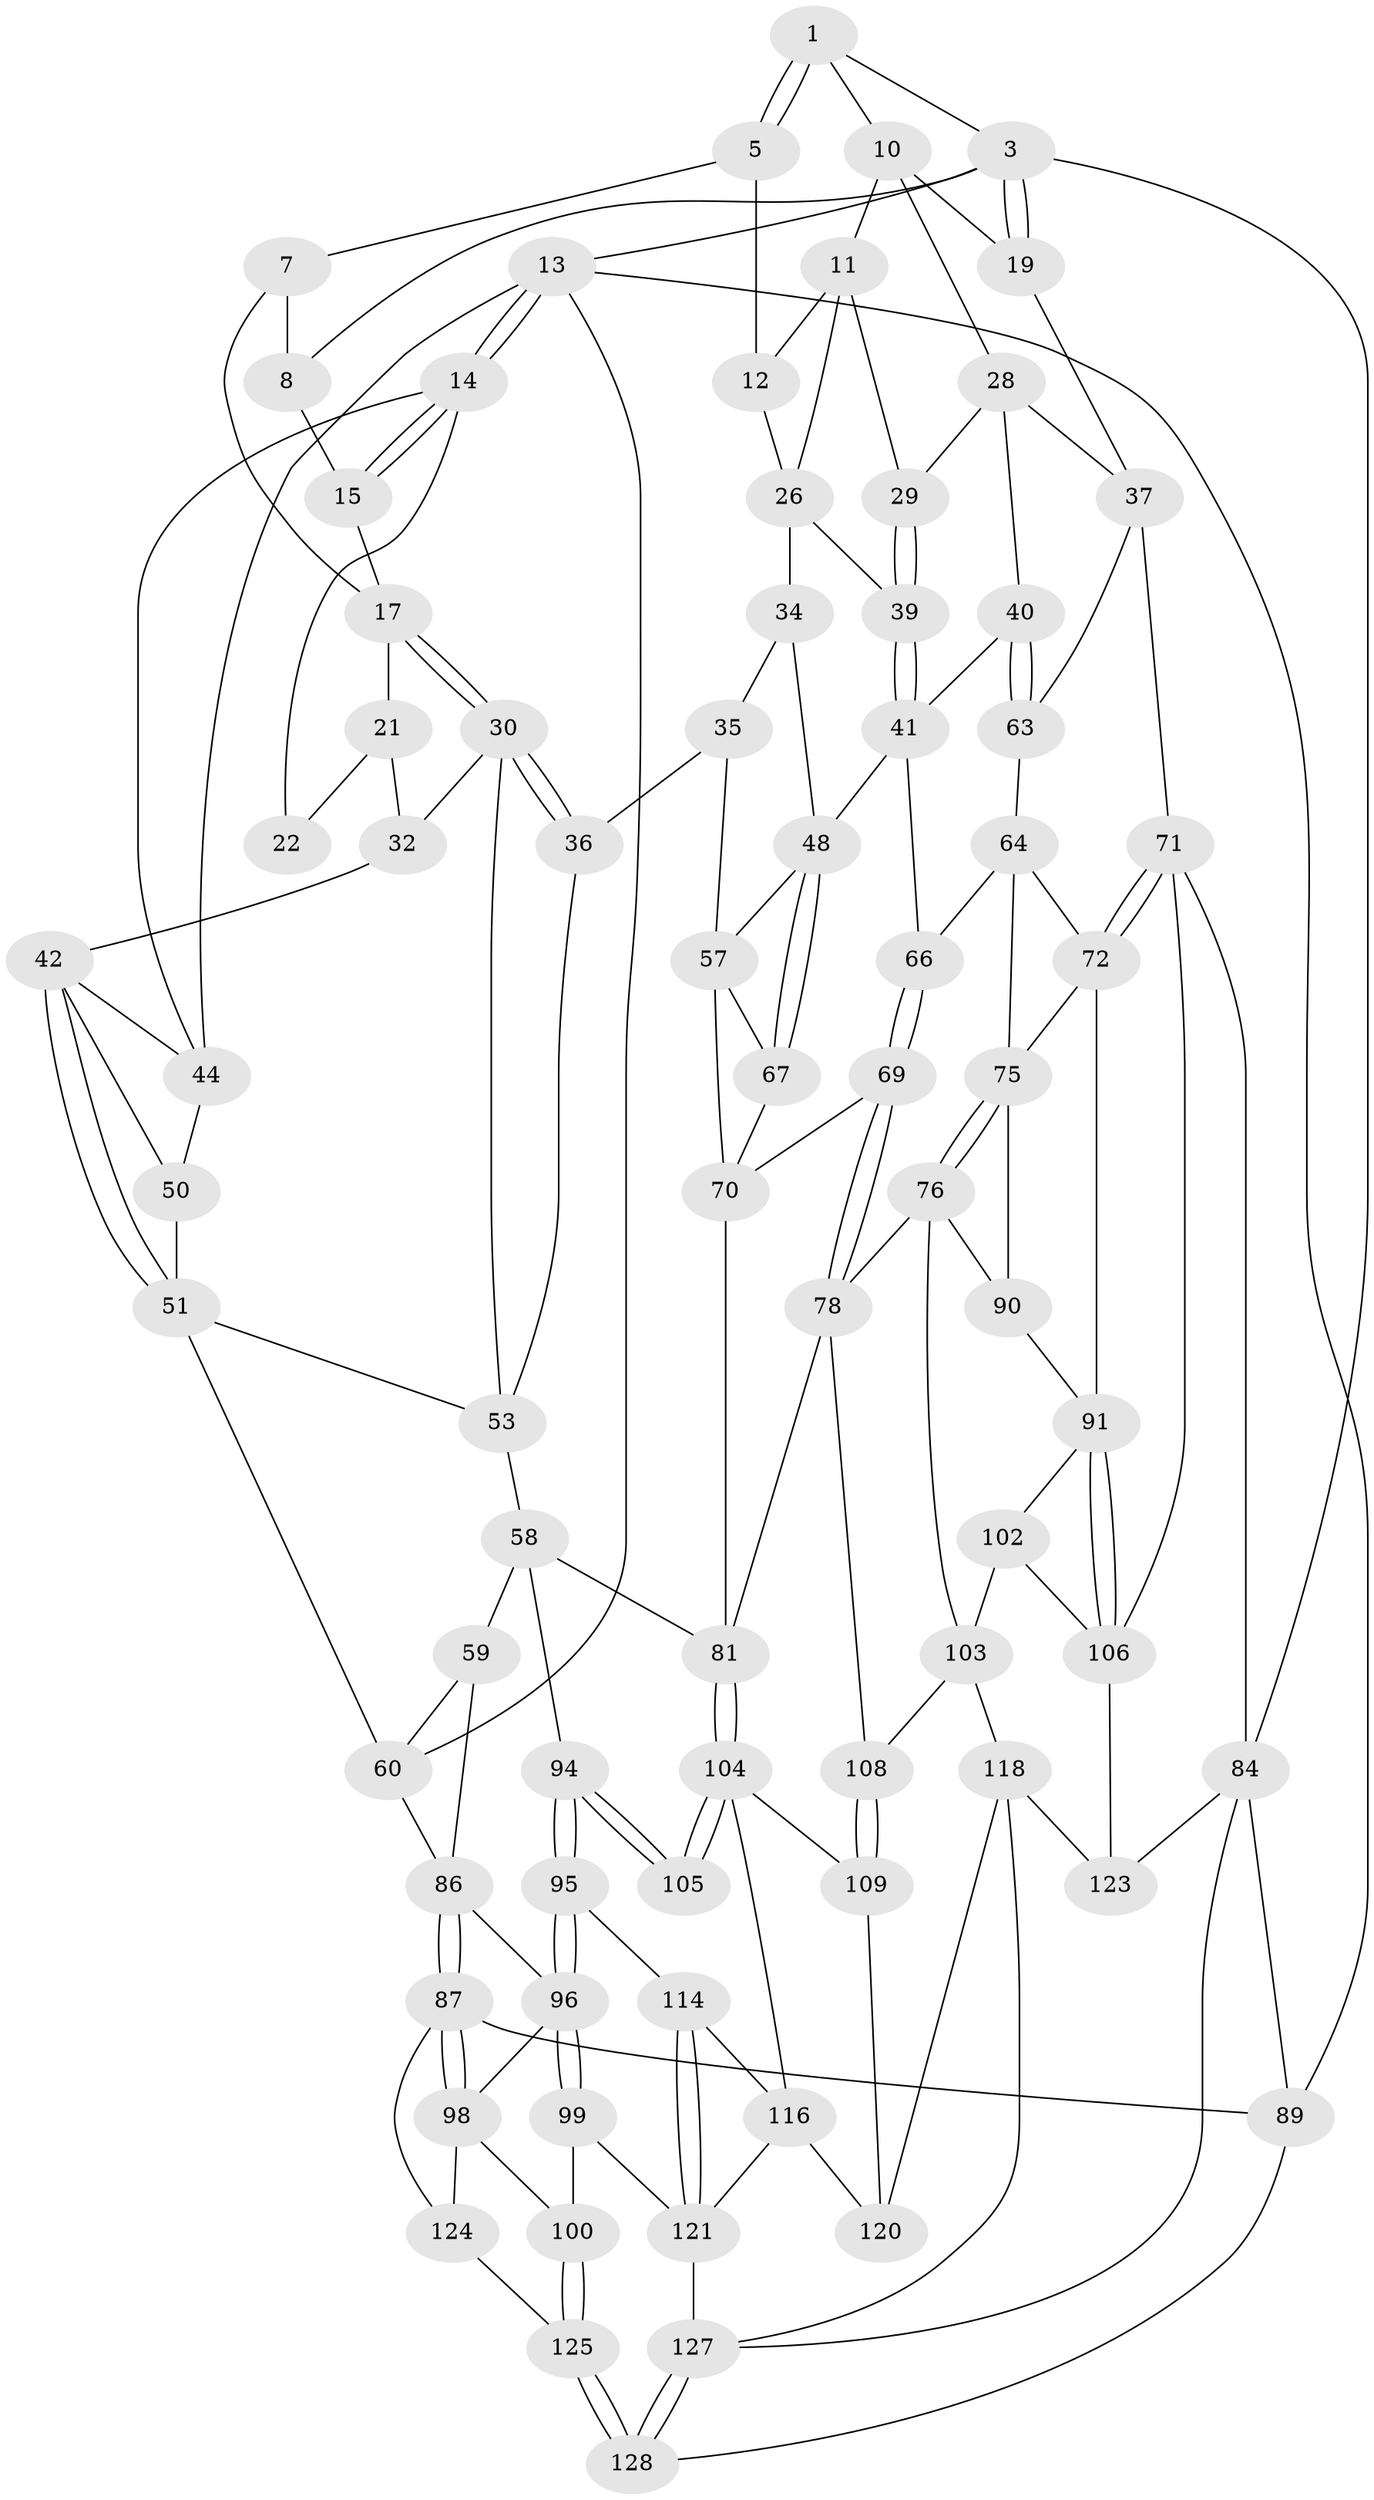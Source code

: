 // original degree distribution, {3: 0.022900763358778626, 4: 0.26717557251908397, 6: 0.2595419847328244, 5: 0.45038167938931295}
// Generated by graph-tools (version 1.1) at 2025/12/02/27/25 16:12:00]
// undirected, 78 vertices, 167 edges
graph export_dot {
graph [start="1"]
  node [color=gray90,style=filled];
  1 [pos="+0.47840345468656403+0",super="+2"];
  3 [pos="+1+0",super="+4"];
  5 [pos="+0.4931476271590391+0.061528516916761554",super="+6"];
  7 [pos="+0.4427246267776391+0.1491414067013375",super="+16"];
  8 [pos="+0.26361339956256186+0",super="+9"];
  10 [pos="+0.7268236375492424+0.05587182172061035",super="+20"];
  11 [pos="+0.6980924984353211+0.0986240444265298",super="+25"];
  12 [pos="+0.6979744125889313+0.09864053102831999",super="+24"];
  13 [pos="+0+0.2086470312069791",super="+46"];
  14 [pos="+0+0.20374278902528717",super="+23"];
  15 [pos="+0.12817438790326846+0.04966425188055066"];
  17 [pos="+0.28853351333580235+0.24760148422619394",super="+18"];
  19 [pos="+1+0.1744297280237922"];
  21 [pos="+0.11674616844362846+0.1750165630429919",super="+33"];
  22 [pos="+0.06711205540420621+0.2187315549006052"];
  26 [pos="+0.5844099789832515+0.27722993239327404",super="+27"];
  28 [pos="+0.7784207365803788+0.26089480741198773",super="+38"];
  29 [pos="+0.7640090170962173+0.2610755746810866"];
  30 [pos="+0.28011999391354725+0.2903353317213786",super="+31"];
  32 [pos="+0.21417568492929556+0.2994595743139625"];
  34 [pos="+0.540234042430635+0.3245748235394081"];
  35 [pos="+0.4614871170198229+0.3400310574216643",super="+56"];
  36 [pos="+0.295915687748788+0.30702930152693536",super="+54"];
  37 [pos="+1+0.3581480068789626",super="+62"];
  39 [pos="+0.7424587933385582+0.3002493424181134"];
  40 [pos="+0.7656528853920316+0.4200360422510337"];
  41 [pos="+0.7040517465790627+0.4175986614414451",super="+47"];
  42 [pos="+0.14220147910068434+0.3214697635936482",super="+43"];
  44 [pos="+0.027098954532320762+0.27351950348244164",super="+45"];
  48 [pos="+0.6067670799575049+0.424240595623372",super="+49"];
  50 [pos="+0.06037965019675917+0.4278426821363415"];
  51 [pos="+0.14265065577138483+0.4448600356245156",super="+52"];
  53 [pos="+0.1820433751390996+0.43767049496585425",super="+55"];
  57 [pos="+0.37940666801635886+0.5372888207590871",super="+68"];
  58 [pos="+0.19841796957582458+0.624778309930308",super="+83"];
  59 [pos="+0.1577566581339498+0.6304314064496215"];
  60 [pos="+0.0923853295270704+0.48659753103926723",super="+61"];
  63 [pos="+0.915439140439256+0.4863284073312454"];
  64 [pos="+0.884330102168869+0.5249788132665382",super="+65"];
  66 [pos="+0.7514824543676762+0.5546632829627257"];
  67 [pos="+0.6013623748606308+0.48849638442862153"];
  69 [pos="+0.6150533939195413+0.5726513714013297"];
  70 [pos="+0.6056344600265248+0.554884032006535",super="+74"];
  71 [pos="+1+0.6650374761269512",super="+85"];
  72 [pos="+0.9081633312186171+0.673517005437947",super="+73"];
  75 [pos="+0.7683746561999114+0.6020530293362905",super="+79"];
  76 [pos="+0.7096656907577483+0.6990298014019356",super="+77"];
  78 [pos="+0.6423129525310664+0.7106903099509337",super="+80"];
  81 [pos="+0.4888799768954757+0.7238540947351875",super="+82"];
  84 [pos="+1+1",super="+130"];
  86 [pos="+0+0.6540481281702123",super="+93"];
  87 [pos="+0+0.6747860555630161",super="+88"];
  89 [pos="+0+1"];
  90 [pos="+0.8001463946740854+0.7129448599564995"];
  91 [pos="+0.8766469991601004+0.7699697049757095",super="+92"];
  94 [pos="+0.2971528998614829+0.7925764656026462"];
  95 [pos="+0.2971507955156083+0.7925839010263643"];
  96 [pos="+0.15197369486695253+0.8369539900317912",super="+97"];
  98 [pos="+0.061013442094820416+0.7608382310612134",super="+101"];
  99 [pos="+0.14028130823842905+0.854917683225509"];
  100 [pos="+0.09066686227977043+0.8572759364393194"];
  102 [pos="+0.7609964930991541+0.841226976484165"];
  103 [pos="+0.6862893198059195+0.7596526753145652",super="+112"];
  104 [pos="+0.4624321149501307+0.7929722890702388",super="+111"];
  105 [pos="+0.4468038473745109+0.8030195973517299"];
  106 [pos="+1+0.9415894158205624",super="+107"];
  108 [pos="+0.5771770061256305+0.7753459276881453",super="+113"];
  109 [pos="+0.5575362339365127+0.8700456515016373",super="+110"];
  114 [pos="+0.3138214855805475+0.8421890410711735",super="+115"];
  116 [pos="+0.47959781795076667+0.8779034807810571",super="+117"];
  118 [pos="+0.6579868586236339+0.941913955615641",super="+119"];
  120 [pos="+0.5344803997906622+0.9146107328010614"];
  121 [pos="+0.33480441300917196+0.9735886215176563",super="+122"];
  123 [pos="+0.7584916429738154+0.9032828089733795"];
  124 [pos="+0+0.8528510370508217"];
  125 [pos="+0.0616566250744118+0.958787529193258",super="+126"];
  127 [pos="+0.30906692397669927+1",super="+129"];
  128 [pos="+0.28354690980177094+1",super="+131"];
  1 -- 5;
  1 -- 5;
  1 -- 10;
  1 -- 3;
  3 -- 19;
  3 -- 19;
  3 -- 84;
  3 -- 13;
  3 -- 8;
  5 -- 12 [weight=2];
  5 -- 7;
  7 -- 8 [weight=2];
  7 -- 17;
  8 -- 15;
  10 -- 11;
  10 -- 19;
  10 -- 28;
  11 -- 12;
  11 -- 26;
  11 -- 29;
  12 -- 26;
  13 -- 14;
  13 -- 14;
  13 -- 89;
  13 -- 44;
  13 -- 60;
  14 -- 15;
  14 -- 15;
  14 -- 44;
  14 -- 22;
  15 -- 17;
  17 -- 30;
  17 -- 30;
  17 -- 21;
  19 -- 37;
  21 -- 22 [weight=2];
  21 -- 32;
  26 -- 39;
  26 -- 34;
  28 -- 29;
  28 -- 40;
  28 -- 37;
  29 -- 39;
  29 -- 39;
  30 -- 36;
  30 -- 36;
  30 -- 32;
  30 -- 53;
  32 -- 42;
  34 -- 35;
  34 -- 48;
  35 -- 36 [weight=2];
  35 -- 57;
  36 -- 53;
  37 -- 63;
  37 -- 71;
  39 -- 41;
  39 -- 41;
  40 -- 41;
  40 -- 63;
  40 -- 63;
  41 -- 48;
  41 -- 66;
  42 -- 51;
  42 -- 51;
  42 -- 50;
  42 -- 44;
  44 -- 50;
  48 -- 67;
  48 -- 67;
  48 -- 57;
  50 -- 51;
  51 -- 53;
  51 -- 60;
  53 -- 58;
  57 -- 67;
  57 -- 70;
  58 -- 59;
  58 -- 81;
  58 -- 94;
  59 -- 60;
  59 -- 86;
  60 -- 86;
  63 -- 64;
  64 -- 66;
  64 -- 75;
  64 -- 72;
  66 -- 69;
  66 -- 69;
  67 -- 70;
  69 -- 70;
  69 -- 78;
  69 -- 78;
  70 -- 81;
  71 -- 72;
  71 -- 72;
  71 -- 106;
  71 -- 84;
  72 -- 91;
  72 -- 75;
  75 -- 76;
  75 -- 76;
  75 -- 90;
  76 -- 90;
  76 -- 78;
  76 -- 103;
  78 -- 81;
  78 -- 108;
  81 -- 104;
  81 -- 104;
  84 -- 89;
  84 -- 123;
  84 -- 127;
  86 -- 87;
  86 -- 87;
  86 -- 96;
  87 -- 98;
  87 -- 98;
  87 -- 89;
  87 -- 124;
  89 -- 128;
  90 -- 91;
  91 -- 106;
  91 -- 106;
  91 -- 102;
  94 -- 95;
  94 -- 95;
  94 -- 105;
  94 -- 105;
  95 -- 96;
  95 -- 96;
  95 -- 114;
  96 -- 99;
  96 -- 99;
  96 -- 98;
  98 -- 124;
  98 -- 100;
  99 -- 100;
  99 -- 121;
  100 -- 125;
  100 -- 125;
  102 -- 103;
  102 -- 106;
  103 -- 118;
  103 -- 108;
  104 -- 105;
  104 -- 105;
  104 -- 116;
  104 -- 109;
  106 -- 123;
  108 -- 109 [weight=2];
  108 -- 109;
  109 -- 120;
  114 -- 121;
  114 -- 121;
  114 -- 116;
  116 -- 120;
  116 -- 121;
  118 -- 123;
  118 -- 120;
  118 -- 127;
  121 -- 127;
  124 -- 125;
  125 -- 128 [weight=2];
  125 -- 128;
  127 -- 128;
  127 -- 128;
}
